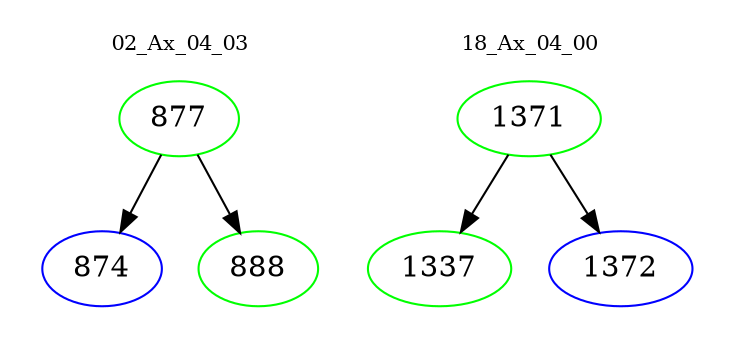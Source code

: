 digraph{
subgraph cluster_0 {
color = white
label = "02_Ax_04_03";
fontsize=10;
T0_877 [label="877", color="green"]
T0_877 -> T0_874 [color="black"]
T0_874 [label="874", color="blue"]
T0_877 -> T0_888 [color="black"]
T0_888 [label="888", color="green"]
}
subgraph cluster_1 {
color = white
label = "18_Ax_04_00";
fontsize=10;
T1_1371 [label="1371", color="green"]
T1_1371 -> T1_1337 [color="black"]
T1_1337 [label="1337", color="green"]
T1_1371 -> T1_1372 [color="black"]
T1_1372 [label="1372", color="blue"]
}
}
